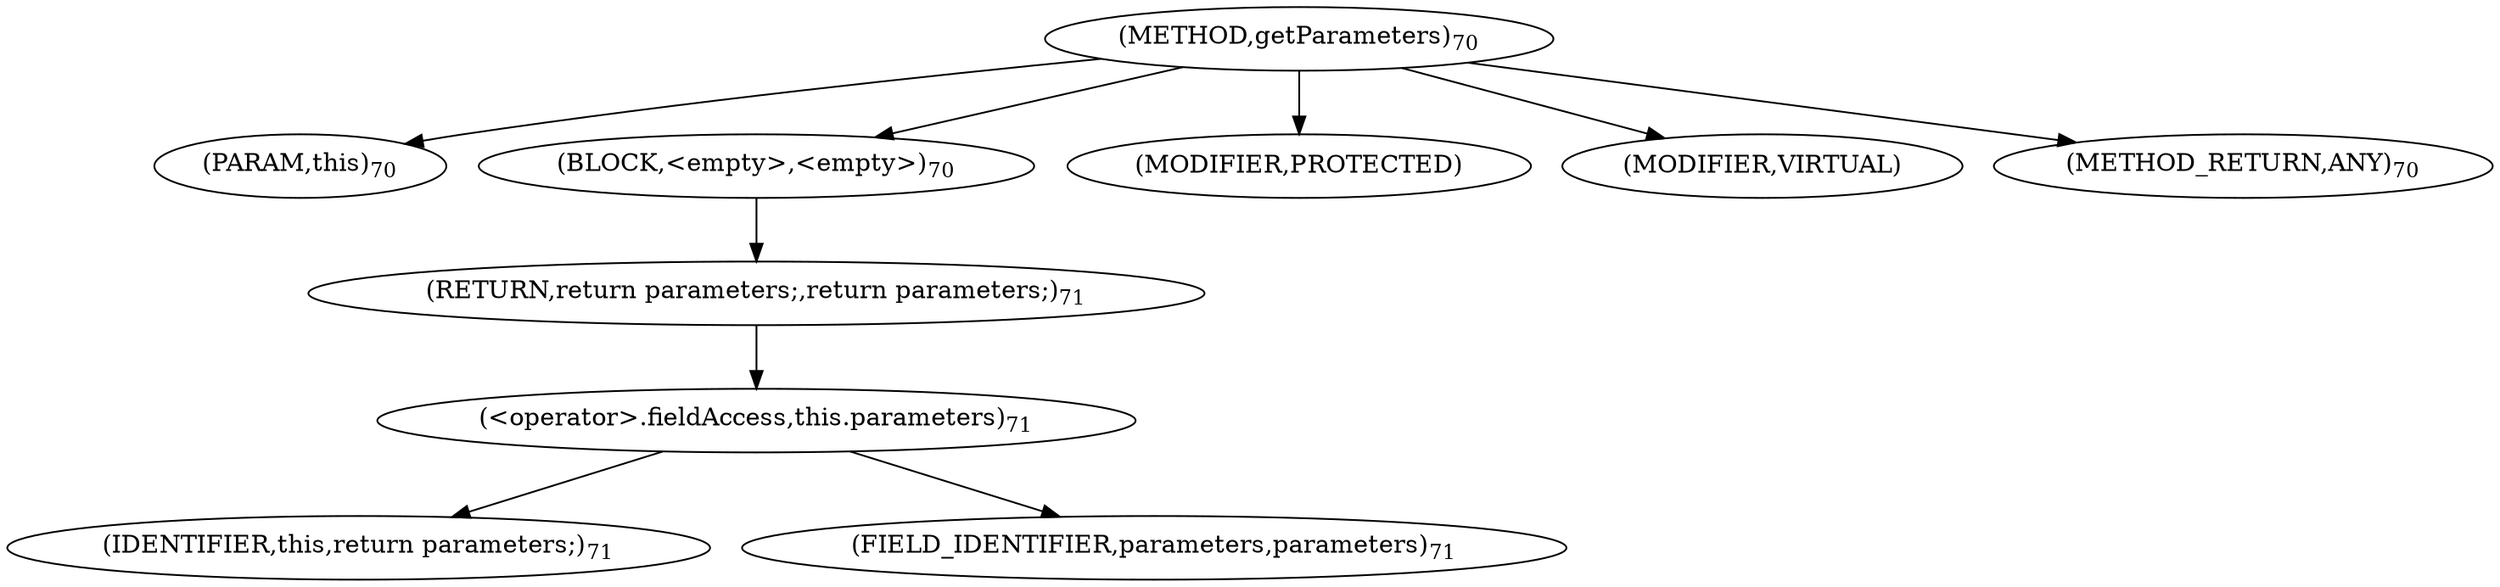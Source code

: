 digraph "getParameters" {  
"42" [label = <(METHOD,getParameters)<SUB>70</SUB>> ]
"43" [label = <(PARAM,this)<SUB>70</SUB>> ]
"44" [label = <(BLOCK,&lt;empty&gt;,&lt;empty&gt;)<SUB>70</SUB>> ]
"45" [label = <(RETURN,return parameters;,return parameters;)<SUB>71</SUB>> ]
"46" [label = <(&lt;operator&gt;.fieldAccess,this.parameters)<SUB>71</SUB>> ]
"47" [label = <(IDENTIFIER,this,return parameters;)<SUB>71</SUB>> ]
"48" [label = <(FIELD_IDENTIFIER,parameters,parameters)<SUB>71</SUB>> ]
"49" [label = <(MODIFIER,PROTECTED)> ]
"50" [label = <(MODIFIER,VIRTUAL)> ]
"51" [label = <(METHOD_RETURN,ANY)<SUB>70</SUB>> ]
  "42" -> "43" 
  "42" -> "44" 
  "42" -> "49" 
  "42" -> "50" 
  "42" -> "51" 
  "44" -> "45" 
  "45" -> "46" 
  "46" -> "47" 
  "46" -> "48" 
}
